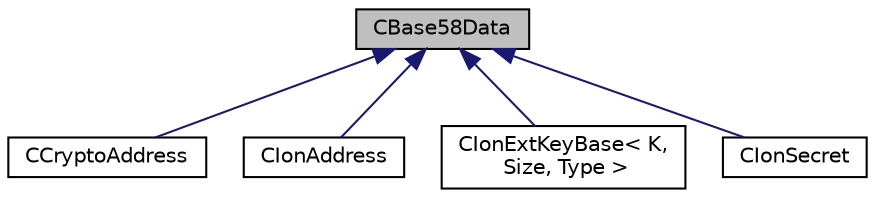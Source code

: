 digraph "CBase58Data"
{
  edge [fontname="Helvetica",fontsize="10",labelfontname="Helvetica",labelfontsize="10"];
  node [fontname="Helvetica",fontsize="10",shape=record];
  Node0 [label="CBase58Data",height=0.2,width=0.4,color="black", fillcolor="grey75", style="filled", fontcolor="black"];
  Node0 -> Node1 [dir="back",color="midnightblue",fontsize="10",style="solid",fontname="Helvetica"];
  Node1 [label="CCryptoAddress",height=0.2,width=0.4,color="black", fillcolor="white", style="filled",URL="$d4/d11/class_c_crypto_address.html",tooltip="base58-encoded Ion addresses. "];
  Node0 -> Node2 [dir="back",color="midnightblue",fontsize="10",style="solid",fontname="Helvetica"];
  Node2 [label="CIonAddress",height=0.2,width=0.4,color="black", fillcolor="white", style="filled",URL="$d1/de4/class_c_ion_address.html",tooltip="base58-encoded Ion addresses. "];
  Node0 -> Node3 [dir="back",color="midnightblue",fontsize="10",style="solid",fontname="Helvetica"];
  Node3 [label="CIonExtKeyBase\< K,\l Size, Type \>",height=0.2,width=0.4,color="black", fillcolor="white", style="filled",URL="$dc/d0e/class_c_ion_ext_key_base.html"];
  Node0 -> Node4 [dir="back",color="midnightblue",fontsize="10",style="solid",fontname="Helvetica"];
  Node4 [label="CIonSecret",height=0.2,width=0.4,color="black", fillcolor="white", style="filled",URL="$d3/d88/class_c_ion_secret.html",tooltip="A base58-encoded secret key. "];
}
